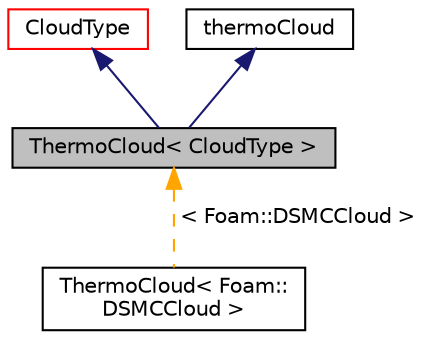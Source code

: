 digraph "ThermoCloud&lt; CloudType &gt;"
{
  bgcolor="transparent";
  edge [fontname="Helvetica",fontsize="10",labelfontname="Helvetica",labelfontsize="10"];
  node [fontname="Helvetica",fontsize="10",shape=record];
  Node1 [label="ThermoCloud\< CloudType \>",height=0.2,width=0.4,color="black", fillcolor="grey75", style="filled", fontcolor="black"];
  Node2 -> Node1 [dir="back",color="midnightblue",fontsize="10",style="solid",fontname="Helvetica"];
  Node2 [label="CloudType",height=0.2,width=0.4,color="red",URL="$a00584.html",tooltip="Templated base class for dsmc cloud. "];
  Node3 -> Node1 [dir="back",color="midnightblue",fontsize="10",style="solid",fontname="Helvetica"];
  Node3 [label="thermoCloud",height=0.2,width=0.4,color="black",URL="$a02675.html",tooltip="Virtual abstract base class for templated ThermoCloud. "];
  Node1 -> Node4 [dir="back",color="orange",fontsize="10",style="dashed",label=" \< Foam::DSMCCloud \>" ,fontname="Helvetica"];
  Node4 [label="ThermoCloud\< Foam::\lDSMCCloud \>",height=0.2,width=0.4,color="black",URL="$a02676.html"];
}
